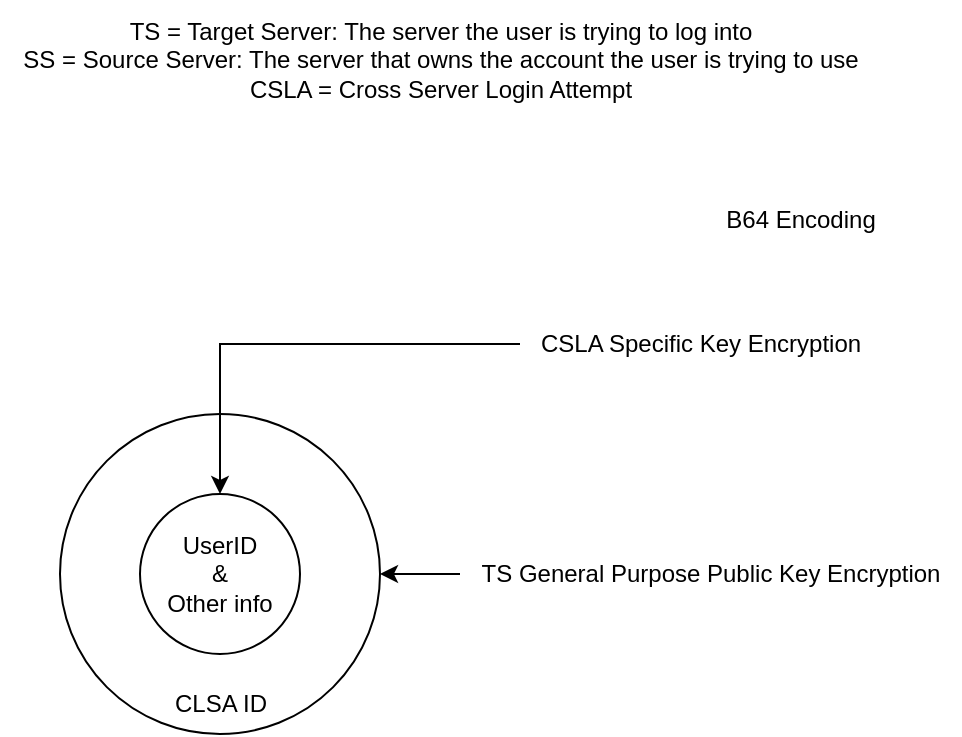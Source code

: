 <mxfile version="26.0.16">
  <diagram name="Page-1" id="Dkl5aar6sMd2jpkhC8XY">
    <mxGraphModel dx="1050" dy="621" grid="1" gridSize="10" guides="1" tooltips="1" connect="1" arrows="1" fold="1" page="1" pageScale="1" pageWidth="827" pageHeight="1169" math="0" shadow="0">
      <root>
        <mxCell id="0" />
        <mxCell id="1" parent="0" />
        <mxCell id="F0n5Kn8YBo4fiI-SfPqK-9" value="" style="group" vertex="1" connectable="0" parent="1">
          <mxGeometry x="320" y="240" width="160" height="160" as="geometry" />
        </mxCell>
        <mxCell id="F0n5Kn8YBo4fiI-SfPqK-3" value="" style="ellipse;whiteSpace=wrap;html=1;aspect=fixed;" vertex="1" parent="F0n5Kn8YBo4fiI-SfPqK-9">
          <mxGeometry width="160" height="160" as="geometry" />
        </mxCell>
        <mxCell id="F0n5Kn8YBo4fiI-SfPqK-8" value="CLSA ID" style="text;html=1;align=center;verticalAlign=middle;resizable=0;points=[];autosize=1;strokeColor=none;fillColor=none;" vertex="1" parent="F0n5Kn8YBo4fiI-SfPqK-9">
          <mxGeometry x="45" y="130" width="70" height="30" as="geometry" />
        </mxCell>
        <mxCell id="F0n5Kn8YBo4fiI-SfPqK-2" value="UserID&lt;div&gt;&amp;amp;&lt;/div&gt;&lt;div&gt;Other info&lt;/div&gt;" style="ellipse;whiteSpace=wrap;html=1;aspect=fixed;" vertex="1" parent="1">
          <mxGeometry x="360" y="280" width="80" height="80" as="geometry" />
        </mxCell>
        <mxCell id="F0n5Kn8YBo4fiI-SfPqK-4" value="B64 Encoding" style="text;html=1;align=center;verticalAlign=middle;resizable=0;points=[];autosize=1;strokeColor=none;fillColor=none;" vertex="1" parent="1">
          <mxGeometry x="640" y="128" width="100" height="30" as="geometry" />
        </mxCell>
        <mxCell id="F0n5Kn8YBo4fiI-SfPqK-10" style="edgeStyle=orthogonalEdgeStyle;rounded=0;orthogonalLoop=1;jettySize=auto;html=1;entryX=1;entryY=0.5;entryDx=0;entryDy=0;" edge="1" parent="1" source="F0n5Kn8YBo4fiI-SfPqK-5" target="F0n5Kn8YBo4fiI-SfPqK-3">
          <mxGeometry relative="1" as="geometry" />
        </mxCell>
        <mxCell id="F0n5Kn8YBo4fiI-SfPqK-5" value="TS General Purpose Public Key Encryption" style="text;html=1;align=center;verticalAlign=middle;resizable=0;points=[];autosize=1;strokeColor=none;fillColor=none;" vertex="1" parent="1">
          <mxGeometry x="520" y="305" width="250" height="30" as="geometry" />
        </mxCell>
        <mxCell id="F0n5Kn8YBo4fiI-SfPqK-11" style="edgeStyle=orthogonalEdgeStyle;rounded=0;orthogonalLoop=1;jettySize=auto;html=1;entryX=0.5;entryY=0;entryDx=0;entryDy=0;" edge="1" parent="1" source="F0n5Kn8YBo4fiI-SfPqK-6" target="F0n5Kn8YBo4fiI-SfPqK-2">
          <mxGeometry relative="1" as="geometry" />
        </mxCell>
        <mxCell id="F0n5Kn8YBo4fiI-SfPqK-6" value="CSLA Specific Key Encryption" style="text;html=1;align=center;verticalAlign=middle;resizable=0;points=[];autosize=1;strokeColor=none;fillColor=none;" vertex="1" parent="1">
          <mxGeometry x="550" y="190" width="180" height="30" as="geometry" />
        </mxCell>
        <mxCell id="F0n5Kn8YBo4fiI-SfPqK-7" value="TS = Target Server: The server the user is trying to log into&lt;br&gt;SS = Source Server: The server that owns the account the user is trying to use&lt;br&gt;CSLA = Cross Server Login Attempt" style="text;html=1;align=center;verticalAlign=middle;resizable=0;points=[];autosize=1;strokeColor=none;fillColor=none;" vertex="1" parent="1">
          <mxGeometry x="290" y="33" width="440" height="60" as="geometry" />
        </mxCell>
      </root>
    </mxGraphModel>
  </diagram>
</mxfile>
